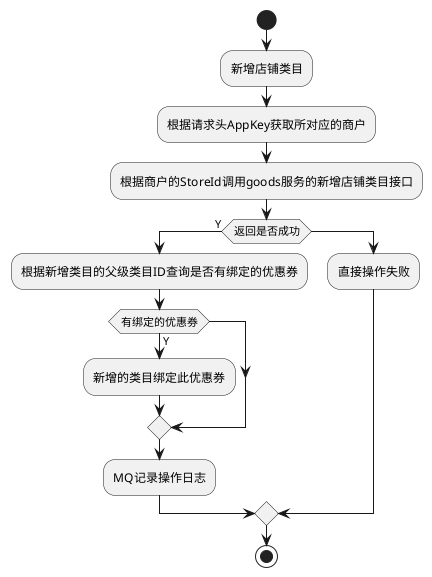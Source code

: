 @startuml
start
:新增店铺类目;
:根据请求头AppKey获取所对应的商户;
:根据商户的StoreId调用goods服务的新增店铺类目接口;
if(返回是否成功) then(Y)
    :根据新增类目的父级类目ID查询是否有绑定的优惠券;
    if(有绑定的优惠券) then(Y)
        :新增的类目绑定此优惠券;
    endif;
    :MQ记录操作日志;
else
    :直接操作失败;
endif;
stop
@enduml
